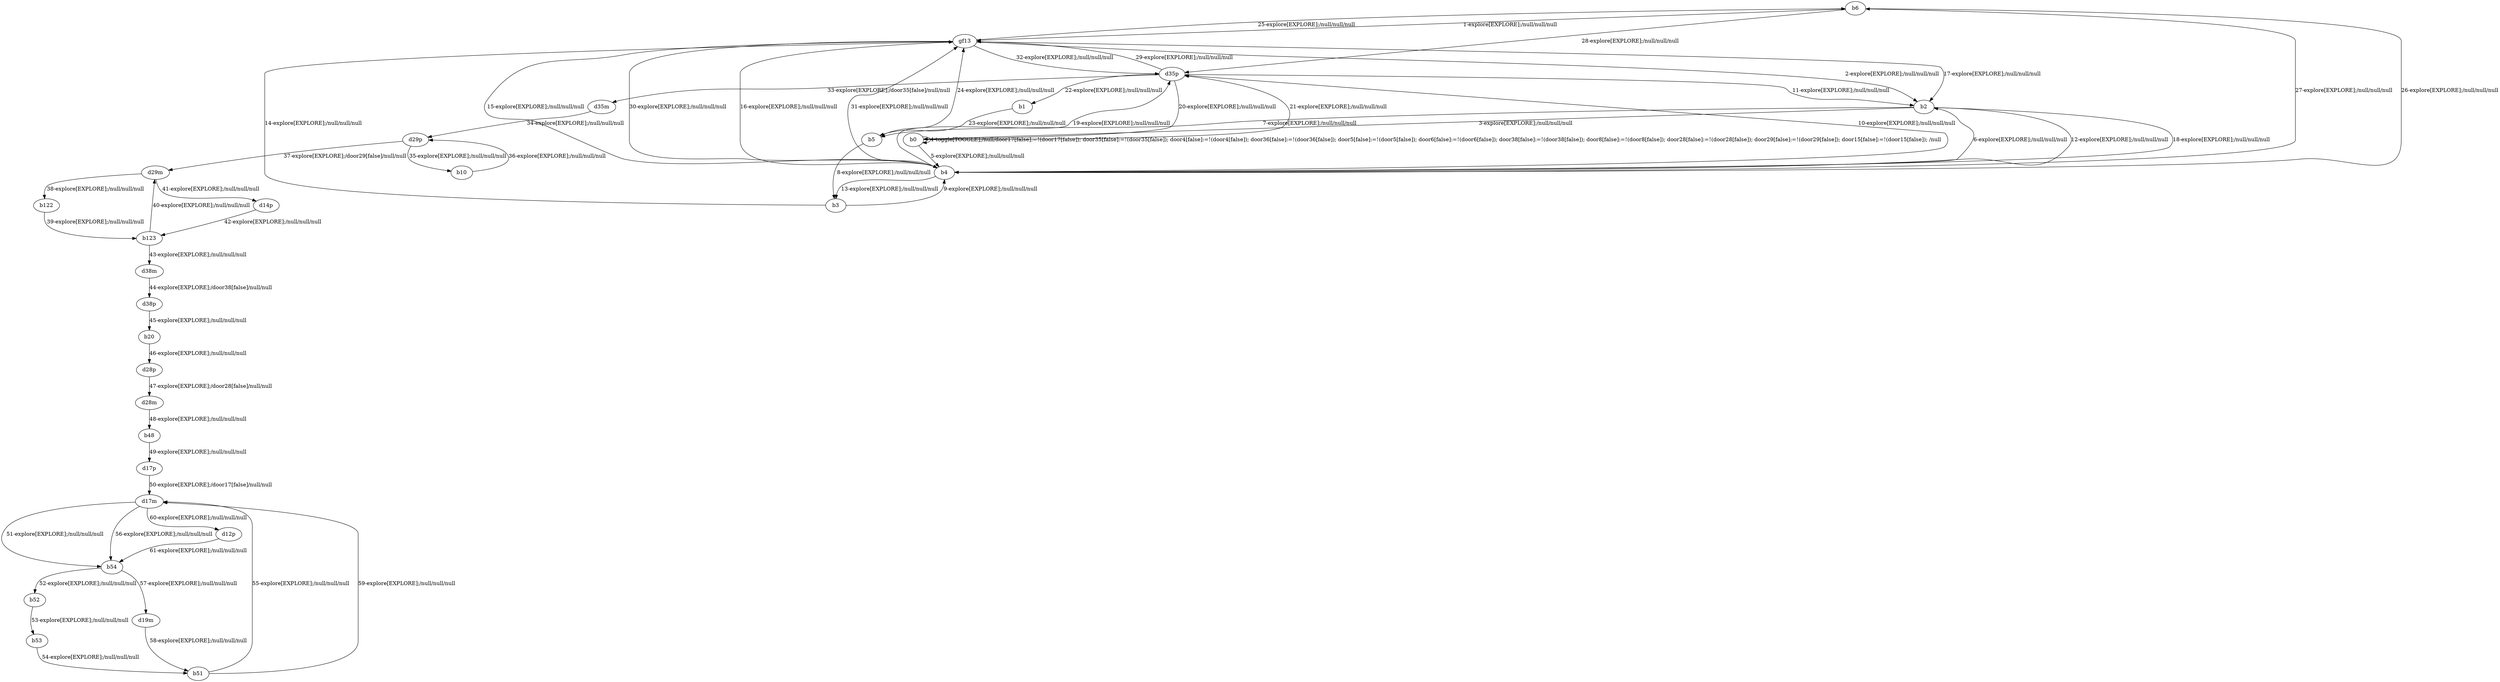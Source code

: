 # Total number of goals covered by this test: 14
# b54 --> b52
# d19m --> b51
# b54 --> d19m
# d17m --> d12p
# d17p --> d17m
# b52 --> b53
# b51 --> d17m
# b53 --> b51
# b48 --> d17p
# d28p --> d28m
# d17m --> b54
# b122 --> b123
# d28m --> b48
# d12p --> b54

digraph g {
"b6" -> "gf13" [label = "1-explore[EXPLORE];/null/null/null"];
"gf13" -> "b2" [label = "2-explore[EXPLORE];/null/null/null"];
"b2" -> "b0" [label = "3-explore[EXPLORE];/null/null/null"];
"b0" -> "b0" [label = "4-toggle[TOGGLE];/null/door17[false]:=!(door17[false]); door35[false]:=!(door35[false]); door4[false]:=!(door4[false]); door36[false]:=!(door36[false]); door5[false]:=!(door5[false]); door6[false]:=!(door6[false]); door38[false]:=!(door38[false]); door8[false]:=!(door8[false]); door28[false]:=!(door28[false]); door29[false]:=!(door29[false]); door15[false]:=!(door15[false]); /null"];
"b0" -> "b4" [label = "5-explore[EXPLORE];/null/null/null"];
"b4" -> "b2" [label = "6-explore[EXPLORE];/null/null/null"];
"b2" -> "b5" [label = "7-explore[EXPLORE];/null/null/null"];
"b5" -> "b3" [label = "8-explore[EXPLORE];/null/null/null"];
"b3" -> "b4" [label = "9-explore[EXPLORE];/null/null/null"];
"b4" -> "d35p" [label = "10-explore[EXPLORE];/null/null/null"];
"d35p" -> "b2" [label = "11-explore[EXPLORE];/null/null/null"];
"b2" -> "b4" [label = "12-explore[EXPLORE];/null/null/null"];
"b4" -> "b3" [label = "13-explore[EXPLORE];/null/null/null"];
"b3" -> "gf13" [label = "14-explore[EXPLORE];/null/null/null"];
"gf13" -> "b4" [label = "15-explore[EXPLORE];/null/null/null"];
"b4" -> "gf13" [label = "16-explore[EXPLORE];/null/null/null"];
"gf13" -> "b2" [label = "17-explore[EXPLORE];/null/null/null"];
"b2" -> "b4" [label = "18-explore[EXPLORE];/null/null/null"];
"b4" -> "d35p" [label = "19-explore[EXPLORE];/null/null/null"];
"d35p" -> "b0" [label = "20-explore[EXPLORE];/null/null/null"];
"b0" -> "d35p" [label = "21-explore[EXPLORE];/null/null/null"];
"d35p" -> "b1" [label = "22-explore[EXPLORE];/null/null/null"];
"b1" -> "b5" [label = "23-explore[EXPLORE];/null/null/null"];
"b5" -> "gf13" [label = "24-explore[EXPLORE];/null/null/null"];
"gf13" -> "b6" [label = "25-explore[EXPLORE];/null/null/null"];
"b6" -> "b4" [label = "26-explore[EXPLORE];/null/null/null"];
"b4" -> "b6" [label = "27-explore[EXPLORE];/null/null/null"];
"b6" -> "d35p" [label = "28-explore[EXPLORE];/null/null/null"];
"d35p" -> "gf13" [label = "29-explore[EXPLORE];/null/null/null"];
"gf13" -> "b4" [label = "30-explore[EXPLORE];/null/null/null"];
"b4" -> "gf13" [label = "31-explore[EXPLORE];/null/null/null"];
"gf13" -> "d35p" [label = "32-explore[EXPLORE];/null/null/null"];
"d35p" -> "d35m" [label = "33-explore[EXPLORE];/door35[false]/null/null"];
"d35m" -> "d29p" [label = "34-explore[EXPLORE];/null/null/null"];
"d29p" -> "b10" [label = "35-explore[EXPLORE];/null/null/null"];
"b10" -> "d29p" [label = "36-explore[EXPLORE];/null/null/null"];
"d29p" -> "d29m" [label = "37-explore[EXPLORE];/door29[false]/null/null"];
"d29m" -> "b122" [label = "38-explore[EXPLORE];/null/null/null"];
"b122" -> "b123" [label = "39-explore[EXPLORE];/null/null/null"];
"b123" -> "d29m" [label = "40-explore[EXPLORE];/null/null/null"];
"d29m" -> "d14p" [label = "41-explore[EXPLORE];/null/null/null"];
"d14p" -> "b123" [label = "42-explore[EXPLORE];/null/null/null"];
"b123" -> "d38m" [label = "43-explore[EXPLORE];/null/null/null"];
"d38m" -> "d38p" [label = "44-explore[EXPLORE];/door38[false]/null/null"];
"d38p" -> "b20" [label = "45-explore[EXPLORE];/null/null/null"];
"b20" -> "d28p" [label = "46-explore[EXPLORE];/null/null/null"];
"d28p" -> "d28m" [label = "47-explore[EXPLORE];/door28[false]/null/null"];
"d28m" -> "b48" [label = "48-explore[EXPLORE];/null/null/null"];
"b48" -> "d17p" [label = "49-explore[EXPLORE];/null/null/null"];
"d17p" -> "d17m" [label = "50-explore[EXPLORE];/door17[false]/null/null"];
"d17m" -> "b54" [label = "51-explore[EXPLORE];/null/null/null"];
"b54" -> "b52" [label = "52-explore[EXPLORE];/null/null/null"];
"b52" -> "b53" [label = "53-explore[EXPLORE];/null/null/null"];
"b53" -> "b51" [label = "54-explore[EXPLORE];/null/null/null"];
"b51" -> "d17m" [label = "55-explore[EXPLORE];/null/null/null"];
"d17m" -> "b54" [label = "56-explore[EXPLORE];/null/null/null"];
"b54" -> "d19m" [label = "57-explore[EXPLORE];/null/null/null"];
"d19m" -> "b51" [label = "58-explore[EXPLORE];/null/null/null"];
"b51" -> "d17m" [label = "59-explore[EXPLORE];/null/null/null"];
"d17m" -> "d12p" [label = "60-explore[EXPLORE];/null/null/null"];
"d12p" -> "b54" [label = "61-explore[EXPLORE];/null/null/null"];
}